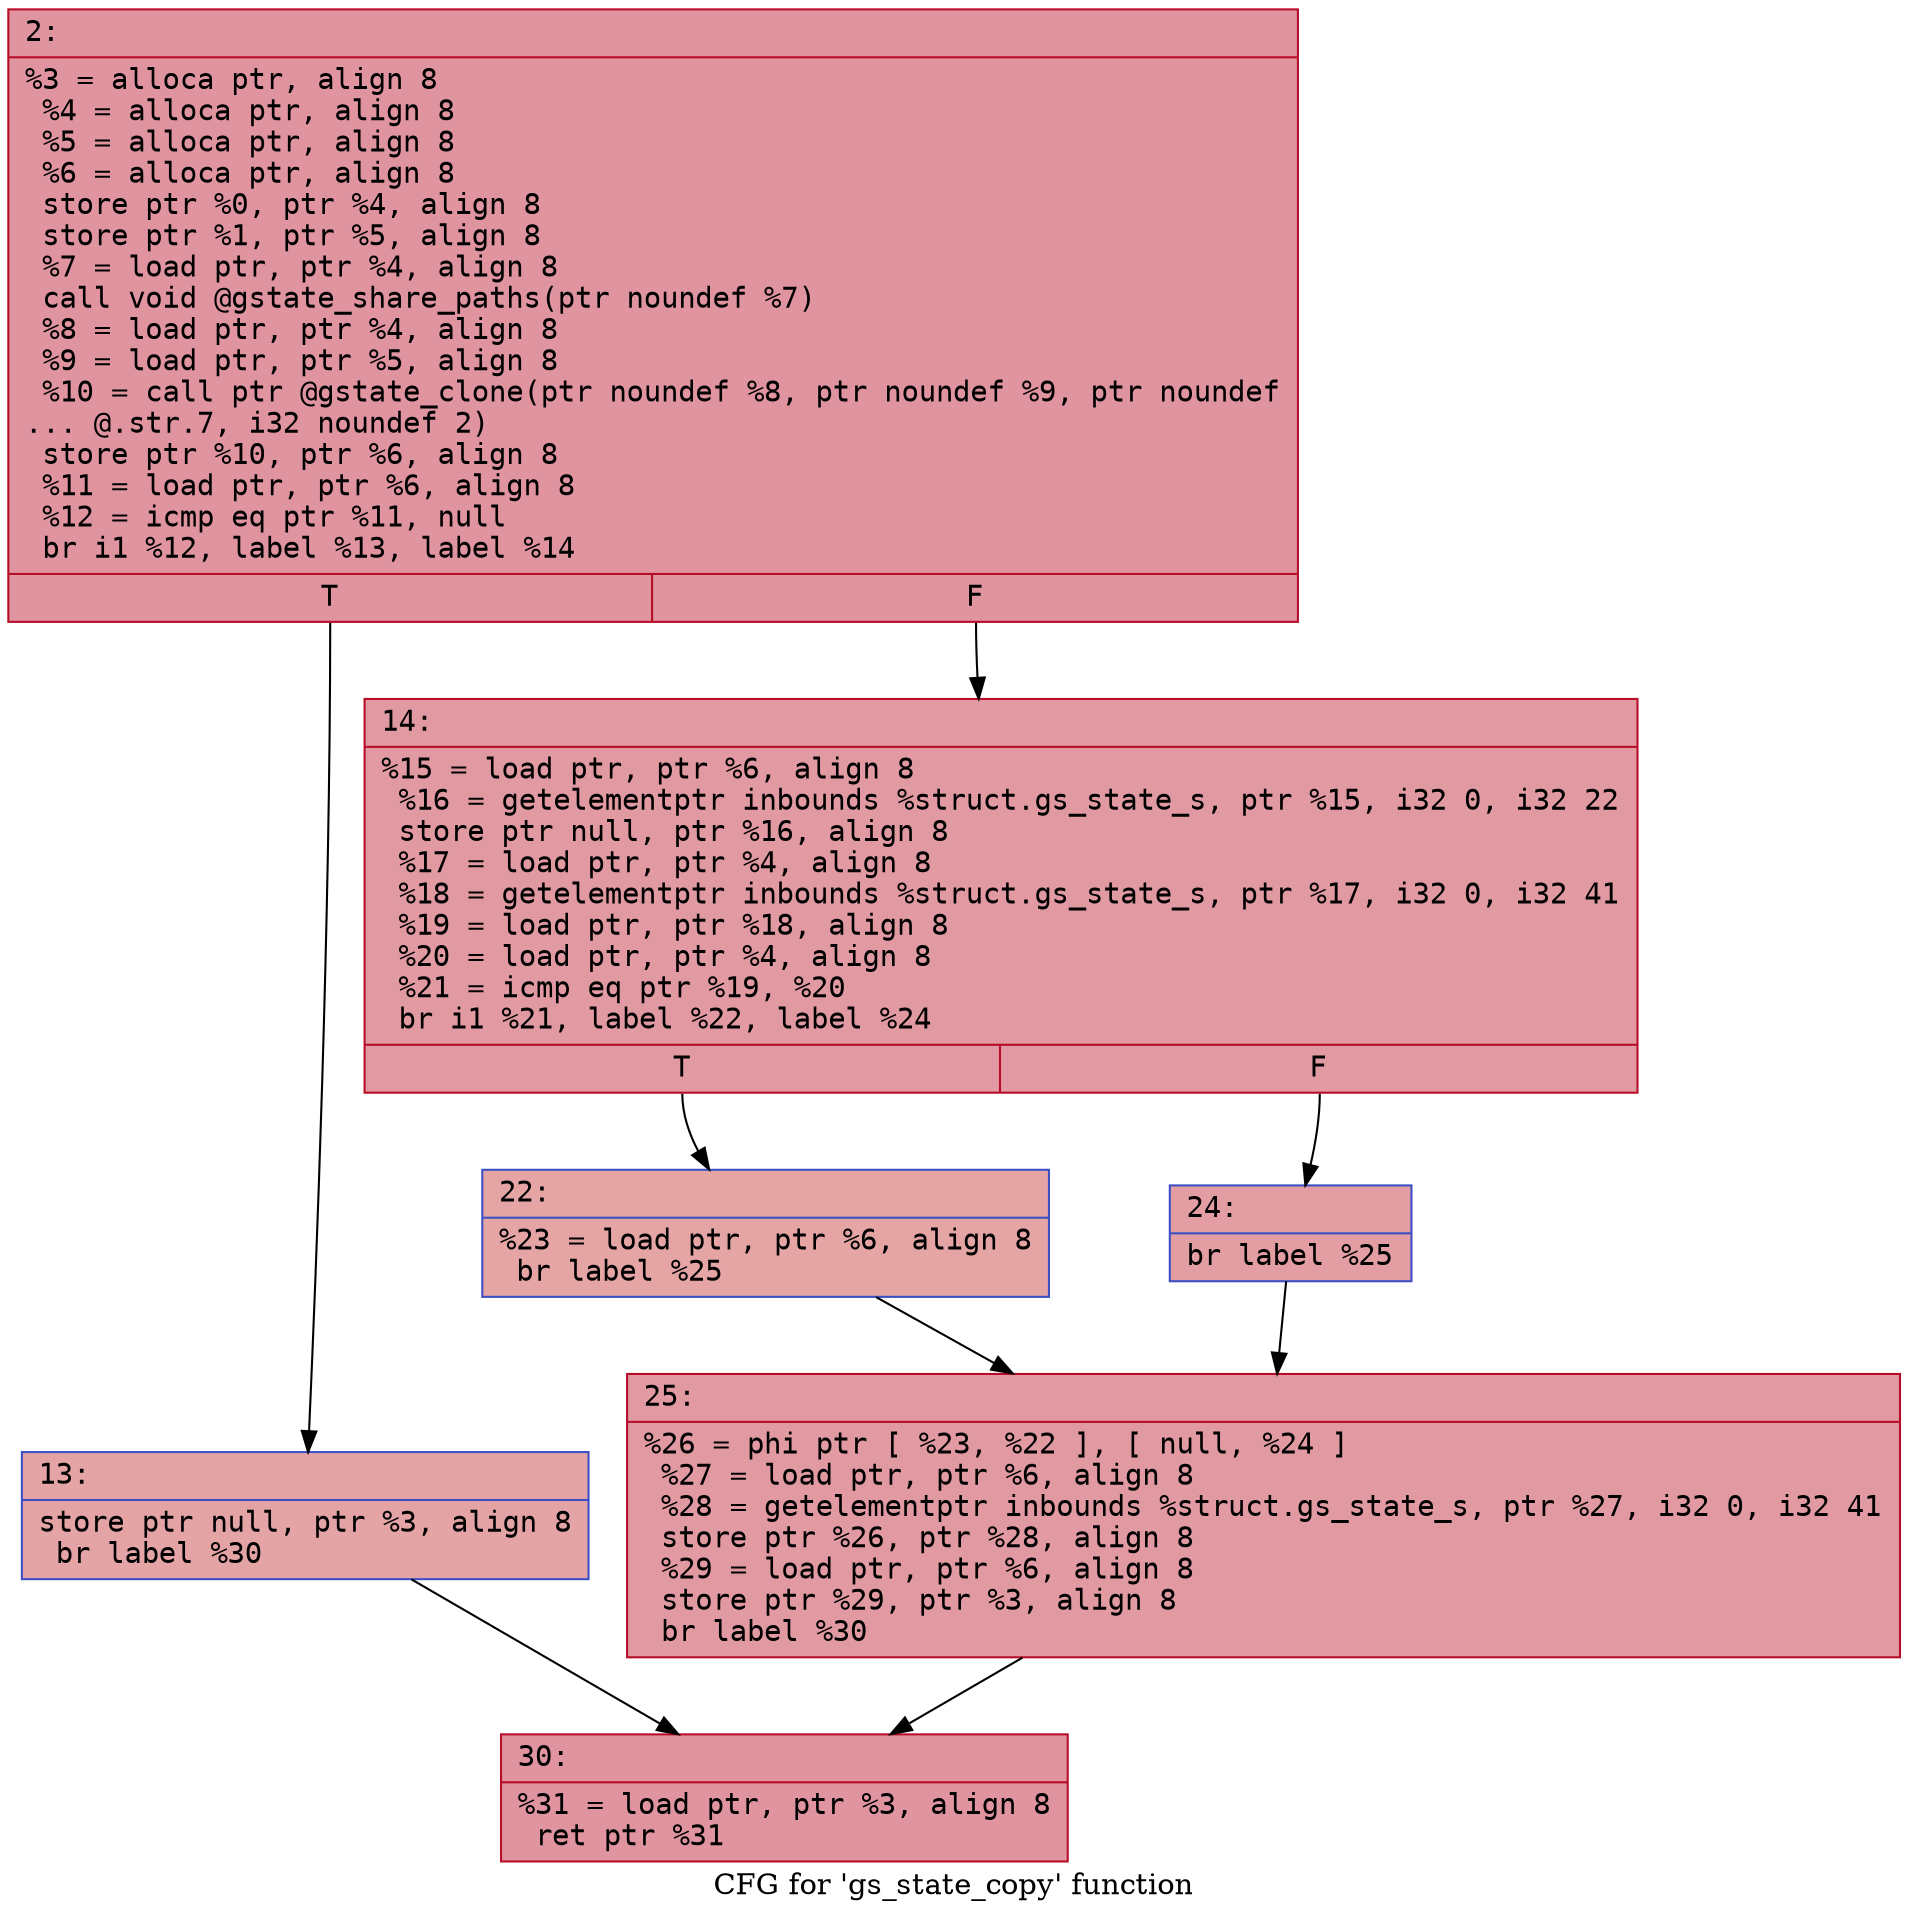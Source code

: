 digraph "CFG for 'gs_state_copy' function" {
	label="CFG for 'gs_state_copy' function";

	Node0x600000de7a20 [shape=record,color="#b70d28ff", style=filled, fillcolor="#b70d2870" fontname="Courier",label="{2:\l|  %3 = alloca ptr, align 8\l  %4 = alloca ptr, align 8\l  %5 = alloca ptr, align 8\l  %6 = alloca ptr, align 8\l  store ptr %0, ptr %4, align 8\l  store ptr %1, ptr %5, align 8\l  %7 = load ptr, ptr %4, align 8\l  call void @gstate_share_paths(ptr noundef %7)\l  %8 = load ptr, ptr %4, align 8\l  %9 = load ptr, ptr %5, align 8\l  %10 = call ptr @gstate_clone(ptr noundef %8, ptr noundef %9, ptr noundef\l... @.str.7, i32 noundef 2)\l  store ptr %10, ptr %6, align 8\l  %11 = load ptr, ptr %6, align 8\l  %12 = icmp eq ptr %11, null\l  br i1 %12, label %13, label %14\l|{<s0>T|<s1>F}}"];
	Node0x600000de7a20:s0 -> Node0x600000de7a70[tooltip="2 -> 13\nProbability 37.50%" ];
	Node0x600000de7a20:s1 -> Node0x600000de7ac0[tooltip="2 -> 14\nProbability 62.50%" ];
	Node0x600000de7a70 [shape=record,color="#3d50c3ff", style=filled, fillcolor="#c32e3170" fontname="Courier",label="{13:\l|  store ptr null, ptr %3, align 8\l  br label %30\l}"];
	Node0x600000de7a70 -> Node0x600000de7c00[tooltip="13 -> 30\nProbability 100.00%" ];
	Node0x600000de7ac0 [shape=record,color="#b70d28ff", style=filled, fillcolor="#bb1b2c70" fontname="Courier",label="{14:\l|  %15 = load ptr, ptr %6, align 8\l  %16 = getelementptr inbounds %struct.gs_state_s, ptr %15, i32 0, i32 22\l  store ptr null, ptr %16, align 8\l  %17 = load ptr, ptr %4, align 8\l  %18 = getelementptr inbounds %struct.gs_state_s, ptr %17, i32 0, i32 41\l  %19 = load ptr, ptr %18, align 8\l  %20 = load ptr, ptr %4, align 8\l  %21 = icmp eq ptr %19, %20\l  br i1 %21, label %22, label %24\l|{<s0>T|<s1>F}}"];
	Node0x600000de7ac0:s0 -> Node0x600000de7b10[tooltip="14 -> 22\nProbability 37.50%" ];
	Node0x600000de7ac0:s1 -> Node0x600000de7b60[tooltip="14 -> 24\nProbability 62.50%" ];
	Node0x600000de7b10 [shape=record,color="#3d50c3ff", style=filled, fillcolor="#c5333470" fontname="Courier",label="{22:\l|  %23 = load ptr, ptr %6, align 8\l  br label %25\l}"];
	Node0x600000de7b10 -> Node0x600000de7bb0[tooltip="22 -> 25\nProbability 100.00%" ];
	Node0x600000de7b60 [shape=record,color="#3d50c3ff", style=filled, fillcolor="#be242e70" fontname="Courier",label="{24:\l|  br label %25\l}"];
	Node0x600000de7b60 -> Node0x600000de7bb0[tooltip="24 -> 25\nProbability 100.00%" ];
	Node0x600000de7bb0 [shape=record,color="#b70d28ff", style=filled, fillcolor="#bb1b2c70" fontname="Courier",label="{25:\l|  %26 = phi ptr [ %23, %22 ], [ null, %24 ]\l  %27 = load ptr, ptr %6, align 8\l  %28 = getelementptr inbounds %struct.gs_state_s, ptr %27, i32 0, i32 41\l  store ptr %26, ptr %28, align 8\l  %29 = load ptr, ptr %6, align 8\l  store ptr %29, ptr %3, align 8\l  br label %30\l}"];
	Node0x600000de7bb0 -> Node0x600000de7c00[tooltip="25 -> 30\nProbability 100.00%" ];
	Node0x600000de7c00 [shape=record,color="#b70d28ff", style=filled, fillcolor="#b70d2870" fontname="Courier",label="{30:\l|  %31 = load ptr, ptr %3, align 8\l  ret ptr %31\l}"];
}
